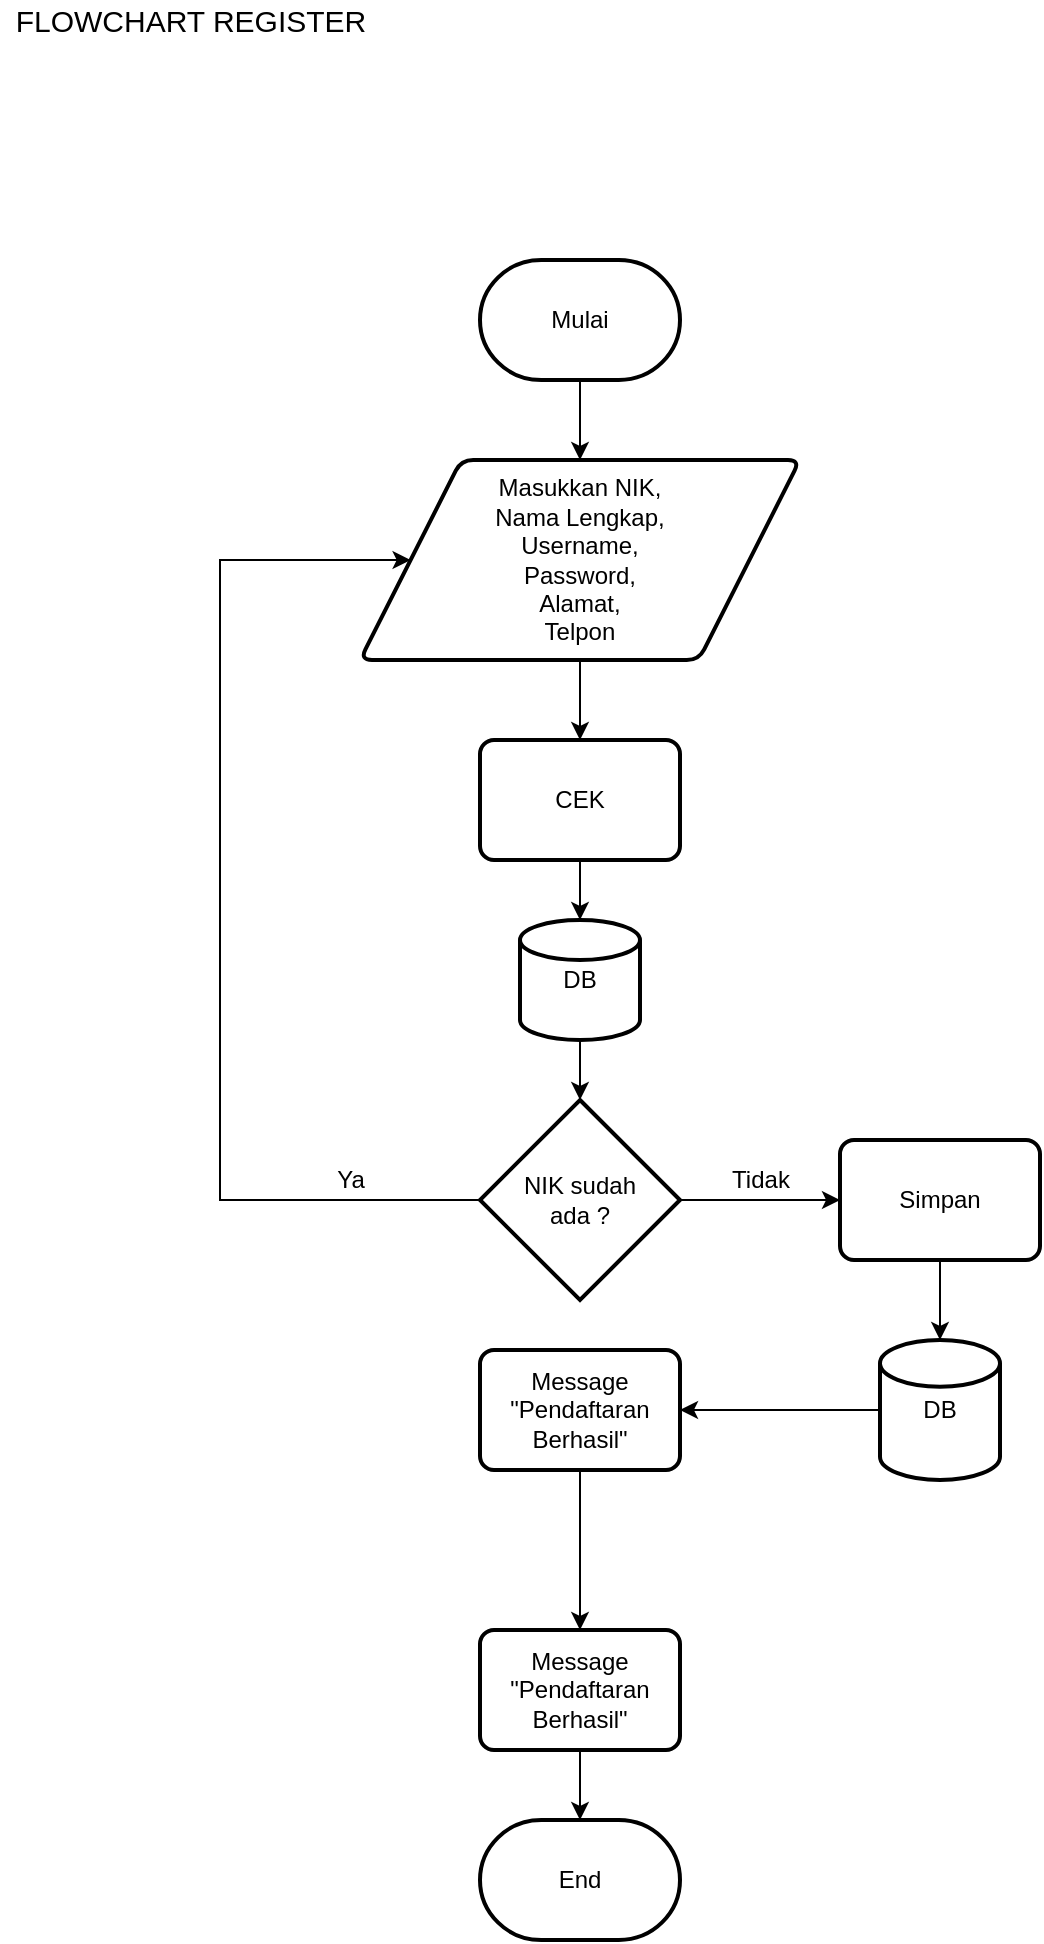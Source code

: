 <mxfile version="12.9.10" type="device"><diagram id="C5RBs43oDa-KdzZeNtuy" name="Page-1"><mxGraphModel dx="1021" dy="1723" grid="1" gridSize="10" guides="1" tooltips="1" connect="1" arrows="1" fold="1" page="1" pageScale="1" pageWidth="827" pageHeight="1169" math="0" shadow="0"><root><mxCell id="WIyWlLk6GJQsqaUBKTNV-0"/><mxCell id="WIyWlLk6GJQsqaUBKTNV-1" parent="WIyWlLk6GJQsqaUBKTNV-0"/><mxCell id="1oOOHiaUaWbwIAkMtAPC-39" value="" style="edgeStyle=orthogonalEdgeStyle;rounded=0;orthogonalLoop=1;jettySize=auto;html=1;" edge="1" parent="WIyWlLk6GJQsqaUBKTNV-1" source="1oOOHiaUaWbwIAkMtAPC-0" target="1oOOHiaUaWbwIAkMtAPC-1"><mxGeometry relative="1" as="geometry"/></mxCell><mxCell id="1oOOHiaUaWbwIAkMtAPC-0" value="Mulai" style="strokeWidth=2;html=1;shape=mxgraph.flowchart.terminator;whiteSpace=wrap;" vertex="1" parent="WIyWlLk6GJQsqaUBKTNV-1"><mxGeometry x="280" y="-990" width="100" height="60" as="geometry"/></mxCell><mxCell id="1oOOHiaUaWbwIAkMtAPC-18" value="" style="edgeStyle=orthogonalEdgeStyle;rounded=0;orthogonalLoop=1;jettySize=auto;html=1;" edge="1" parent="WIyWlLk6GJQsqaUBKTNV-1" source="1oOOHiaUaWbwIAkMtAPC-1" target="1oOOHiaUaWbwIAkMtAPC-17"><mxGeometry relative="1" as="geometry"/></mxCell><mxCell id="1oOOHiaUaWbwIAkMtAPC-1" value="&lt;span&gt;Masukkan NIK,&lt;/span&gt;&lt;br&gt;&lt;span&gt;Nama Lengkap,&lt;/span&gt;&lt;br&gt;&lt;span&gt;Username,&lt;/span&gt;&lt;br&gt;&lt;span&gt;Password,&lt;/span&gt;&lt;br&gt;&lt;span&gt;Alamat,&lt;/span&gt;&lt;br&gt;&lt;span&gt;Telpon&lt;/span&gt;" style="shape=parallelogram;html=1;strokeWidth=2;perimeter=parallelogramPerimeter;whiteSpace=wrap;rounded=1;arcSize=12;size=0.23;" vertex="1" parent="WIyWlLk6GJQsqaUBKTNV-1"><mxGeometry x="220" y="-890" width="220" height="100" as="geometry"/></mxCell><mxCell id="1oOOHiaUaWbwIAkMtAPC-4" value="" style="edgeStyle=orthogonalEdgeStyle;rounded=0;orthogonalLoop=1;jettySize=auto;html=1;entryX=0;entryY=0.5;entryDx=0;entryDy=0;" edge="1" parent="WIyWlLk6GJQsqaUBKTNV-1" source="1oOOHiaUaWbwIAkMtAPC-22" target="1oOOHiaUaWbwIAkMtAPC-1"><mxGeometry relative="1" as="geometry"><mxPoint x="280" y="-520" as="sourcePoint"/><mxPoint x="160" y="-840" as="targetPoint"/><Array as="points"><mxPoint x="150" y="-520"/><mxPoint x="150" y="-840"/></Array></mxGeometry></mxCell><mxCell id="1oOOHiaUaWbwIAkMtAPC-5" value="Ya" style="text;html=1;align=center;verticalAlign=middle;resizable=0;points=[];autosize=1;" vertex="1" parent="WIyWlLk6GJQsqaUBKTNV-1"><mxGeometry x="200" y="-540" width="30" height="20" as="geometry"/></mxCell><mxCell id="1oOOHiaUaWbwIAkMtAPC-20" value="" style="edgeStyle=orthogonalEdgeStyle;rounded=0;orthogonalLoop=1;jettySize=auto;html=1;" edge="1" parent="WIyWlLk6GJQsqaUBKTNV-1" source="1oOOHiaUaWbwIAkMtAPC-17"><mxGeometry relative="1" as="geometry"><mxPoint x="330" y="-660.0" as="targetPoint"/></mxGeometry></mxCell><mxCell id="1oOOHiaUaWbwIAkMtAPC-17" value="CEK" style="rounded=1;whiteSpace=wrap;html=1;absoluteArcSize=1;arcSize=14;strokeWidth=2;" vertex="1" parent="WIyWlLk6GJQsqaUBKTNV-1"><mxGeometry x="280" y="-750" width="100" height="60" as="geometry"/></mxCell><mxCell id="1oOOHiaUaWbwIAkMtAPC-23" value="" style="edgeStyle=orthogonalEdgeStyle;rounded=0;orthogonalLoop=1;jettySize=auto;html=1;" edge="1" parent="WIyWlLk6GJQsqaUBKTNV-1" source="1oOOHiaUaWbwIAkMtAPC-21" target="1oOOHiaUaWbwIAkMtAPC-22"><mxGeometry relative="1" as="geometry"/></mxCell><mxCell id="1oOOHiaUaWbwIAkMtAPC-21" value="DB" style="strokeWidth=2;html=1;shape=mxgraph.flowchart.database;whiteSpace=wrap;" vertex="1" parent="WIyWlLk6GJQsqaUBKTNV-1"><mxGeometry x="300" y="-660" width="60" height="60" as="geometry"/></mxCell><mxCell id="1oOOHiaUaWbwIAkMtAPC-25" value="" style="edgeStyle=orthogonalEdgeStyle;rounded=0;orthogonalLoop=1;jettySize=auto;html=1;" edge="1" parent="WIyWlLk6GJQsqaUBKTNV-1" source="1oOOHiaUaWbwIAkMtAPC-22" target="1oOOHiaUaWbwIAkMtAPC-27"><mxGeometry relative="1" as="geometry"><mxPoint x="460" y="-520" as="targetPoint"/></mxGeometry></mxCell><mxCell id="1oOOHiaUaWbwIAkMtAPC-22" value="NIK sudah &lt;br&gt;ada ?" style="strokeWidth=2;html=1;shape=mxgraph.flowchart.decision;whiteSpace=wrap;" vertex="1" parent="WIyWlLk6GJQsqaUBKTNV-1"><mxGeometry x="280" y="-570" width="100" height="100" as="geometry"/></mxCell><mxCell id="1oOOHiaUaWbwIAkMtAPC-26" value="Tidak" style="text;html=1;align=center;verticalAlign=middle;resizable=0;points=[];autosize=1;" vertex="1" parent="WIyWlLk6GJQsqaUBKTNV-1"><mxGeometry x="400" y="-540" width="40" height="20" as="geometry"/></mxCell><mxCell id="1oOOHiaUaWbwIAkMtAPC-29" value="" style="edgeStyle=orthogonalEdgeStyle;rounded=0;orthogonalLoop=1;jettySize=auto;html=1;" edge="1" parent="WIyWlLk6GJQsqaUBKTNV-1" source="1oOOHiaUaWbwIAkMtAPC-27" target="1oOOHiaUaWbwIAkMtAPC-28"><mxGeometry relative="1" as="geometry"/></mxCell><mxCell id="1oOOHiaUaWbwIAkMtAPC-27" value="Simpan" style="rounded=1;whiteSpace=wrap;html=1;absoluteArcSize=1;arcSize=14;strokeWidth=2;" vertex="1" parent="WIyWlLk6GJQsqaUBKTNV-1"><mxGeometry x="460" y="-550" width="100" height="60" as="geometry"/></mxCell><mxCell id="1oOOHiaUaWbwIAkMtAPC-31" value="" style="edgeStyle=orthogonalEdgeStyle;rounded=0;orthogonalLoop=1;jettySize=auto;html=1;" edge="1" parent="WIyWlLk6GJQsqaUBKTNV-1" source="1oOOHiaUaWbwIAkMtAPC-28" target="1oOOHiaUaWbwIAkMtAPC-32"><mxGeometry relative="1" as="geometry"><mxPoint x="390" y="-415" as="targetPoint"/></mxGeometry></mxCell><mxCell id="1oOOHiaUaWbwIAkMtAPC-28" value="DB" style="strokeWidth=2;html=1;shape=mxgraph.flowchart.database;whiteSpace=wrap;" vertex="1" parent="WIyWlLk6GJQsqaUBKTNV-1"><mxGeometry x="480" y="-450" width="60" height="70" as="geometry"/></mxCell><mxCell id="1oOOHiaUaWbwIAkMtAPC-36" value="" style="edgeStyle=orthogonalEdgeStyle;rounded=0;orthogonalLoop=1;jettySize=auto;html=1;" edge="1" parent="WIyWlLk6GJQsqaUBKTNV-1" source="1oOOHiaUaWbwIAkMtAPC-32" target="1oOOHiaUaWbwIAkMtAPC-35"><mxGeometry relative="1" as="geometry"/></mxCell><mxCell id="1oOOHiaUaWbwIAkMtAPC-32" value="Message&lt;br&gt;&quot;Pendaftaran&lt;br&gt;Berhasil&quot;" style="rounded=1;whiteSpace=wrap;html=1;absoluteArcSize=1;arcSize=14;strokeWidth=2;" vertex="1" parent="WIyWlLk6GJQsqaUBKTNV-1"><mxGeometry x="280" y="-445" width="100" height="60" as="geometry"/></mxCell><mxCell id="1oOOHiaUaWbwIAkMtAPC-38" value="" style="edgeStyle=orthogonalEdgeStyle;rounded=0;orthogonalLoop=1;jettySize=auto;html=1;" edge="1" parent="WIyWlLk6GJQsqaUBKTNV-1" source="1oOOHiaUaWbwIAkMtAPC-35" target="1oOOHiaUaWbwIAkMtAPC-37"><mxGeometry relative="1" as="geometry"/></mxCell><mxCell id="1oOOHiaUaWbwIAkMtAPC-35" value="Message&lt;br&gt;&quot;Pendaftaran&lt;br&gt;Berhasil&quot;" style="rounded=1;whiteSpace=wrap;html=1;absoluteArcSize=1;arcSize=14;strokeWidth=2;" vertex="1" parent="WIyWlLk6GJQsqaUBKTNV-1"><mxGeometry x="280" y="-305" width="100" height="60" as="geometry"/></mxCell><mxCell id="1oOOHiaUaWbwIAkMtAPC-37" value="End" style="strokeWidth=2;html=1;shape=mxgraph.flowchart.terminator;whiteSpace=wrap;" vertex="1" parent="WIyWlLk6GJQsqaUBKTNV-1"><mxGeometry x="280" y="-210" width="100" height="60" as="geometry"/></mxCell><mxCell id="1oOOHiaUaWbwIAkMtAPC-40" value="FLOWCHART REGISTER" style="text;html=1;align=center;verticalAlign=middle;resizable=0;points=[];autosize=1;fontSize=15;" vertex="1" parent="WIyWlLk6GJQsqaUBKTNV-1"><mxGeometry x="40" y="-1120" width="190" height="20" as="geometry"/></mxCell></root></mxGraphModel></diagram></mxfile>